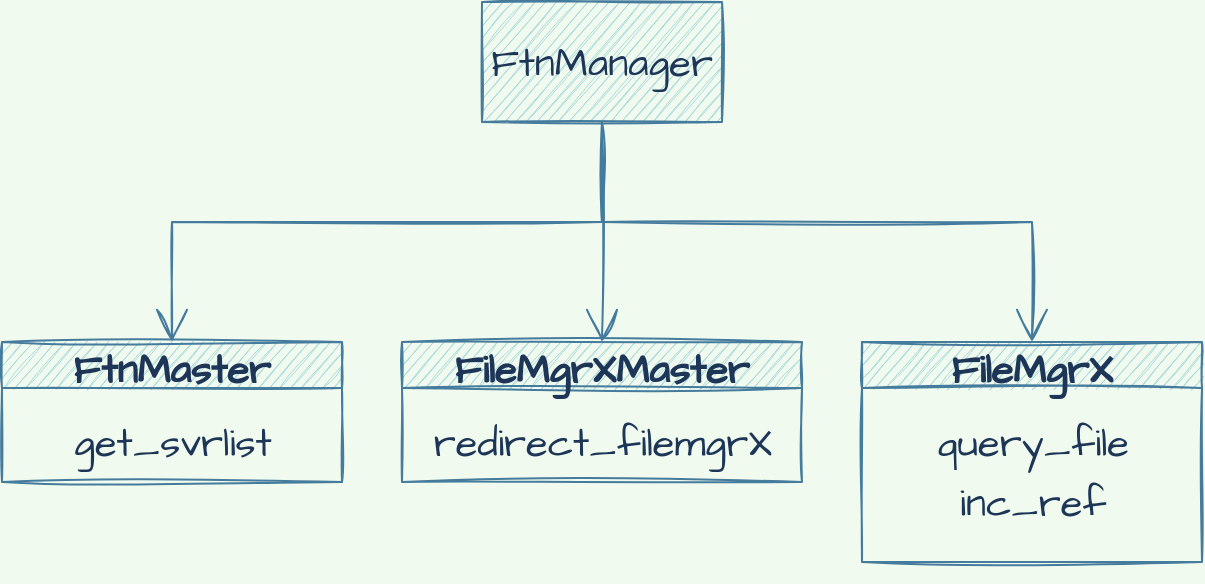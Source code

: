 <mxfile version="20.2.2" type="github">
  <diagram id="prtHgNgQTEPvFCAcTncT" name="Page-1">
    <mxGraphModel dx="834" dy="1053" grid="1" gridSize="10" guides="1" tooltips="1" connect="1" arrows="1" fold="1" page="1" pageScale="1" pageWidth="827" pageHeight="1169" background="#F1FAEE" math="0" shadow="0">
      <root>
        <mxCell id="0" />
        <mxCell id="1" parent="0" />
        <mxCell id="oEH_-7oatvTcOVBojGyl-7" style="edgeStyle=orthogonalEdgeStyle;rounded=0;sketch=1;hachureGap=4;orthogonalLoop=1;jettySize=auto;html=1;exitX=0.5;exitY=1;exitDx=0;exitDy=0;entryX=0.5;entryY=0;entryDx=0;entryDy=0;fontFamily=Architects Daughter;fontSource=https%3A%2F%2Ffonts.googleapis.com%2Fcss%3Ffamily%3DArchitects%2BDaughter;fontSize=16;endArrow=open;startSize=14;endSize=14;sourcePerimeterSpacing=8;targetPerimeterSpacing=8;strokeColor=#457B9D;fontColor=#1D3557;labelBackgroundColor=#F1FAEE;" edge="1" parent="1" source="oEH_-7oatvTcOVBojGyl-1" target="oEH_-7oatvTcOVBojGyl-17">
          <mxGeometry relative="1" as="geometry">
            <mxPoint x="150" y="660" as="targetPoint" />
          </mxGeometry>
        </mxCell>
        <mxCell id="oEH_-7oatvTcOVBojGyl-9" style="edgeStyle=orthogonalEdgeStyle;rounded=0;sketch=1;hachureGap=4;orthogonalLoop=1;jettySize=auto;html=1;exitX=0.5;exitY=1;exitDx=0;exitDy=0;entryX=0.5;entryY=0;entryDx=0;entryDy=0;fontFamily=Architects Daughter;fontSource=https%3A%2F%2Ffonts.googleapis.com%2Fcss%3Ffamily%3DArchitects%2BDaughter;fontSize=16;endArrow=open;startSize=14;endSize=14;sourcePerimeterSpacing=8;targetPerimeterSpacing=8;strokeColor=#457B9D;fontColor=#1D3557;labelBackgroundColor=#F1FAEE;" edge="1" parent="1" source="oEH_-7oatvTcOVBojGyl-1" target="oEH_-7oatvTcOVBojGyl-20">
          <mxGeometry relative="1" as="geometry">
            <mxPoint x="340" y="660" as="targetPoint" />
          </mxGeometry>
        </mxCell>
        <mxCell id="oEH_-7oatvTcOVBojGyl-10" style="edgeStyle=orthogonalEdgeStyle;rounded=0;sketch=1;hachureGap=4;orthogonalLoop=1;jettySize=auto;html=1;exitX=0.5;exitY=1;exitDx=0;exitDy=0;entryX=0.5;entryY=0;entryDx=0;entryDy=0;fontFamily=Architects Daughter;fontSource=https%3A%2F%2Ffonts.googleapis.com%2Fcss%3Ffamily%3DArchitects%2BDaughter;fontSize=16;endArrow=open;startSize=14;endSize=14;sourcePerimeterSpacing=8;targetPerimeterSpacing=8;strokeColor=#457B9D;fontColor=#1D3557;labelBackgroundColor=#F1FAEE;" edge="1" parent="1" source="oEH_-7oatvTcOVBojGyl-1" target="oEH_-7oatvTcOVBojGyl-11">
          <mxGeometry relative="1" as="geometry">
            <mxPoint x="530" y="660" as="targetPoint" />
          </mxGeometry>
        </mxCell>
        <mxCell id="oEH_-7oatvTcOVBojGyl-1" value="FtnManager" style="rounded=0;whiteSpace=wrap;html=1;sketch=1;hachureGap=4;fontFamily=Architects Daughter;fontSource=https%3A%2F%2Ffonts.googleapis.com%2Fcss%3Ffamily%3DArchitects%2BDaughter;fontSize=20;fillColor=#A8DADC;strokeColor=#457B9D;fontColor=#1D3557;" vertex="1" parent="1">
          <mxGeometry x="280" y="490" width="120" height="60" as="geometry" />
        </mxCell>
        <mxCell id="oEH_-7oatvTcOVBojGyl-11" value="FileMgrX" style="swimlane;sketch=1;hachureGap=4;fontFamily=Architects Daughter;fontSource=https%3A%2F%2Ffonts.googleapis.com%2Fcss%3Ffamily%3DArchitects%2BDaughter;fontSize=20;fontColor=#1D3557;strokeColor=#457B9D;fillColor=#A8DADC;" vertex="1" parent="1">
          <mxGeometry x="470" y="660" width="170" height="110" as="geometry" />
        </mxCell>
        <mxCell id="oEH_-7oatvTcOVBojGyl-12" value="&lt;p style=&quot;line-height: 1.5;&quot;&gt;query_file&lt;br&gt;inc_ref&lt;/p&gt;" style="text;html=1;align=center;verticalAlign=middle;resizable=0;points=[];autosize=1;strokeColor=none;fillColor=none;fontSize=20;fontFamily=Architects Daughter;fontColor=#1D3557;" vertex="1" parent="oEH_-7oatvTcOVBojGyl-11">
          <mxGeometry x="25" y="10" width="120" height="110" as="geometry" />
        </mxCell>
        <mxCell id="oEH_-7oatvTcOVBojGyl-17" value="FtnMaster" style="swimlane;sketch=1;hachureGap=4;fontFamily=Architects Daughter;fontSource=https%3A%2F%2Ffonts.googleapis.com%2Fcss%3Ffamily%3DArchitects%2BDaughter;fontSize=20;fontColor=#1D3557;strokeColor=#457B9D;fillColor=#A8DADC;startSize=23;" vertex="1" parent="1">
          <mxGeometry x="40" y="660" width="170" height="70" as="geometry" />
        </mxCell>
        <mxCell id="oEH_-7oatvTcOVBojGyl-18" value="get_svrlist" style="text;html=1;align=center;verticalAlign=middle;resizable=0;points=[];autosize=1;strokeColor=none;fillColor=none;fontSize=20;fontFamily=Architects Daughter;fontColor=#1D3557;" vertex="1" parent="oEH_-7oatvTcOVBojGyl-17">
          <mxGeometry x="25" y="30" width="120" height="40" as="geometry" />
        </mxCell>
        <mxCell id="oEH_-7oatvTcOVBojGyl-20" value="FileMgrXMaster" style="swimlane;sketch=1;hachureGap=4;fontFamily=Architects Daughter;fontSource=https%3A%2F%2Ffonts.googleapis.com%2Fcss%3Ffamily%3DArchitects%2BDaughter;fontSize=20;fontColor=#1D3557;strokeColor=#457B9D;fillColor=#A8DADC;startSize=23;" vertex="1" parent="1">
          <mxGeometry x="240" y="660" width="200" height="70" as="geometry" />
        </mxCell>
        <mxCell id="oEH_-7oatvTcOVBojGyl-21" value="redirect_filemgrX" style="text;html=1;align=center;verticalAlign=middle;resizable=0;points=[];autosize=1;strokeColor=none;fillColor=none;fontSize=20;fontFamily=Architects Daughter;fontColor=#1D3557;" vertex="1" parent="oEH_-7oatvTcOVBojGyl-20">
          <mxGeometry x="5" y="30" width="190" height="40" as="geometry" />
        </mxCell>
      </root>
    </mxGraphModel>
  </diagram>
</mxfile>
